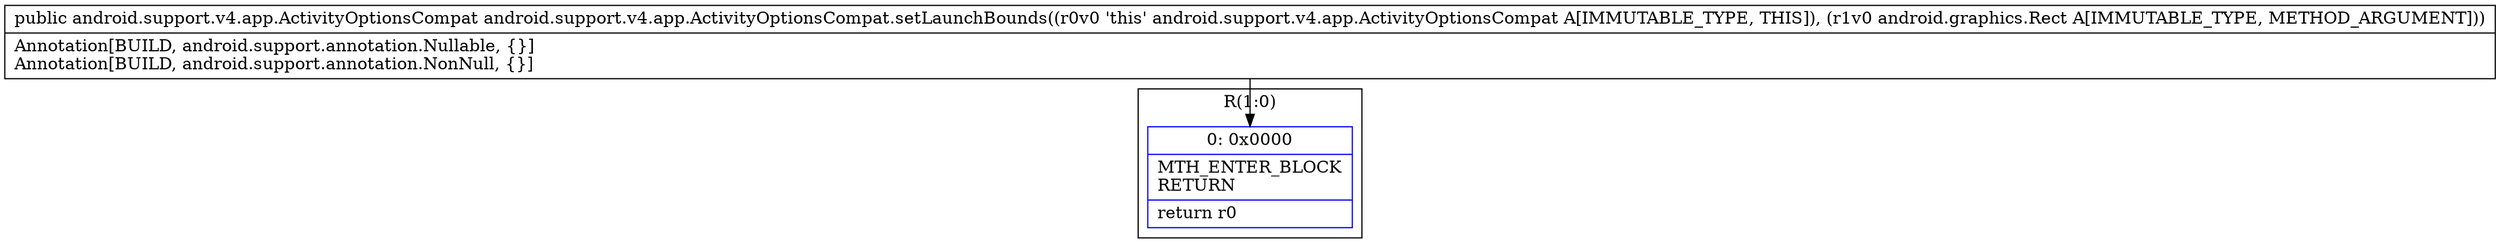 digraph "CFG forandroid.support.v4.app.ActivityOptionsCompat.setLaunchBounds(Landroid\/graphics\/Rect;)Landroid\/support\/v4\/app\/ActivityOptionsCompat;" {
subgraph cluster_Region_443523603 {
label = "R(1:0)";
node [shape=record,color=blue];
Node_0 [shape=record,label="{0\:\ 0x0000|MTH_ENTER_BLOCK\lRETURN\l|return r0\l}"];
}
MethodNode[shape=record,label="{public android.support.v4.app.ActivityOptionsCompat android.support.v4.app.ActivityOptionsCompat.setLaunchBounds((r0v0 'this' android.support.v4.app.ActivityOptionsCompat A[IMMUTABLE_TYPE, THIS]), (r1v0 android.graphics.Rect A[IMMUTABLE_TYPE, METHOD_ARGUMENT]))  | Annotation[BUILD, android.support.annotation.Nullable, \{\}]\lAnnotation[BUILD, android.support.annotation.NonNull, \{\}]\l}"];
MethodNode -> Node_0;
}

